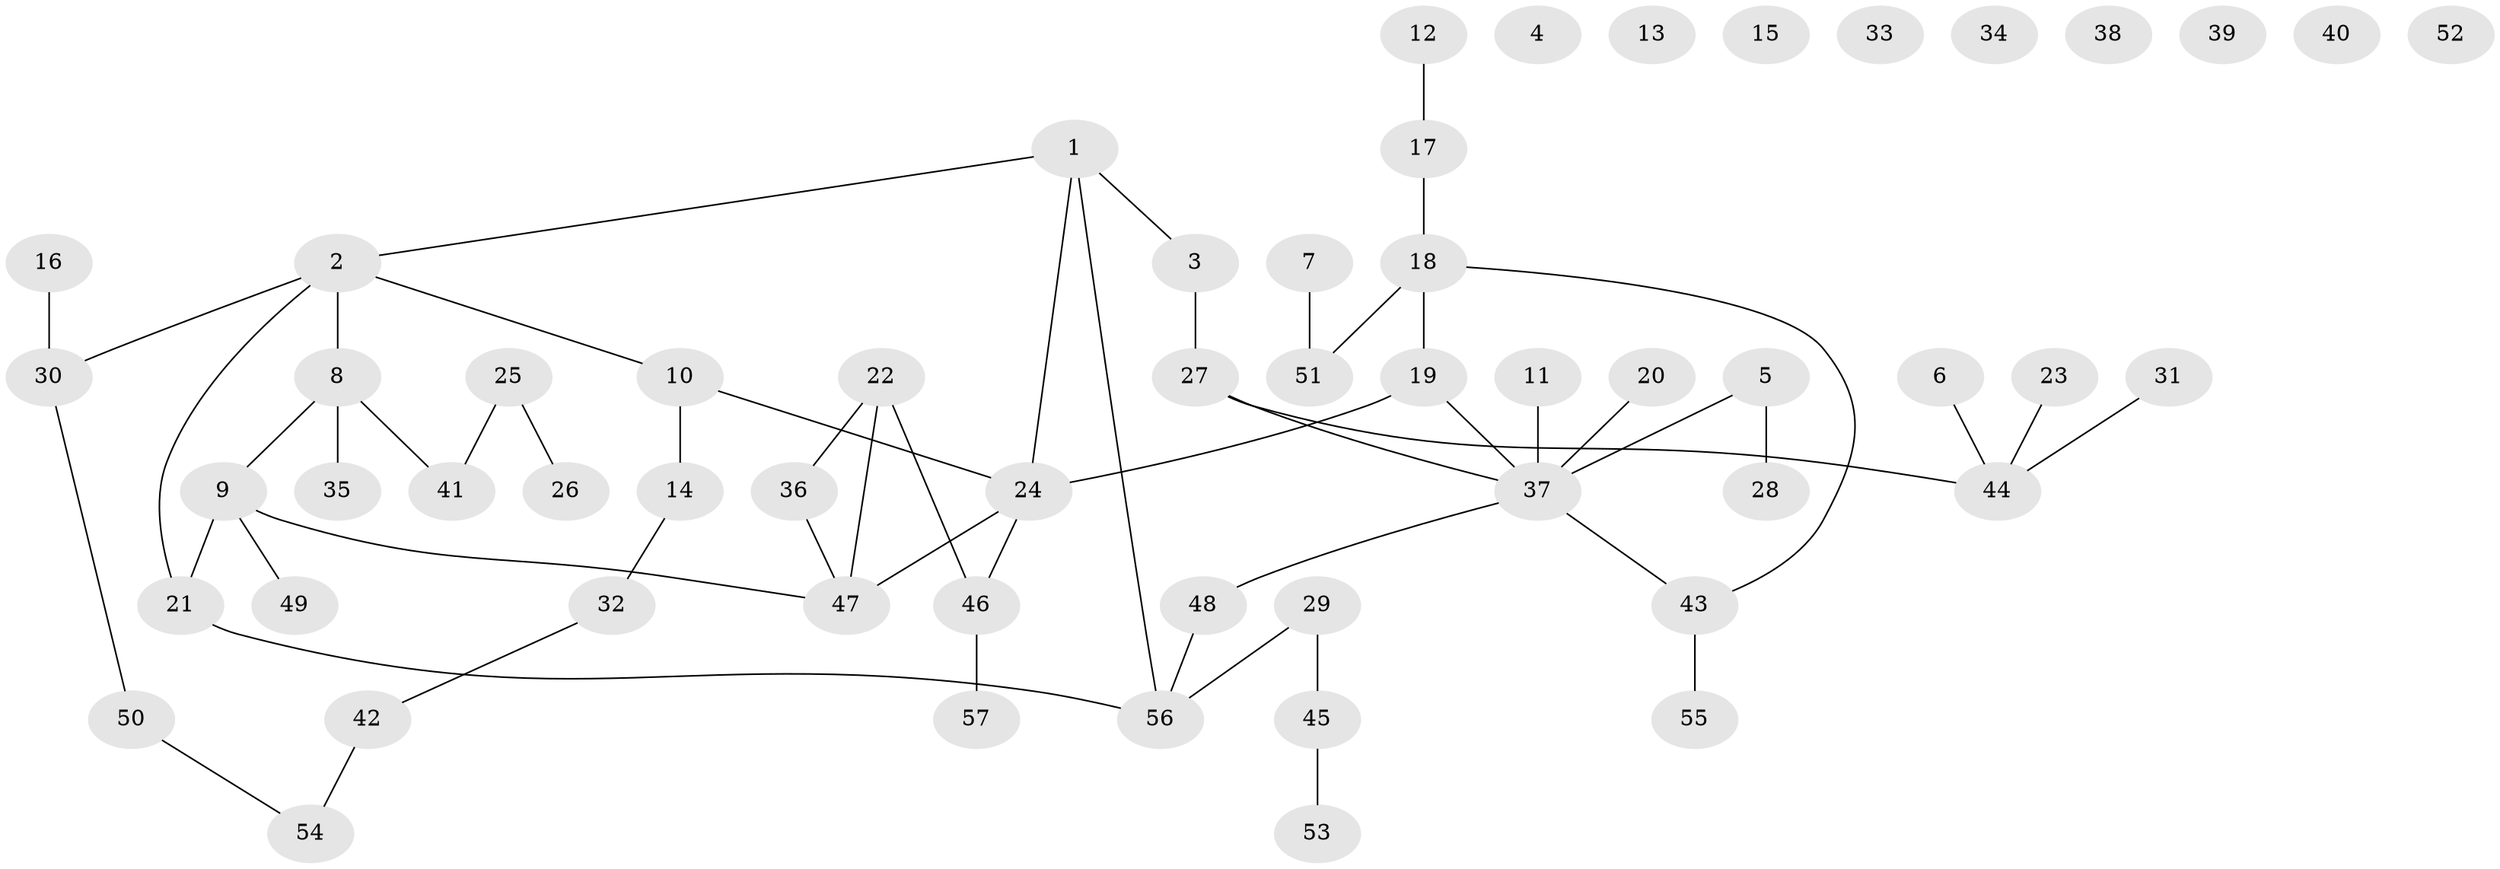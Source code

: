 // coarse degree distribution, {6: 0.05128205128205128, 3: 0.1282051282051282, 0: 0.23076923076923078, 1: 0.3076923076923077, 4: 0.10256410256410256, 2: 0.15384615384615385, 7: 0.02564102564102564}
// Generated by graph-tools (version 1.1) at 2025/41/03/06/25 10:41:20]
// undirected, 57 vertices, 57 edges
graph export_dot {
graph [start="1"]
  node [color=gray90,style=filled];
  1;
  2;
  3;
  4;
  5;
  6;
  7;
  8;
  9;
  10;
  11;
  12;
  13;
  14;
  15;
  16;
  17;
  18;
  19;
  20;
  21;
  22;
  23;
  24;
  25;
  26;
  27;
  28;
  29;
  30;
  31;
  32;
  33;
  34;
  35;
  36;
  37;
  38;
  39;
  40;
  41;
  42;
  43;
  44;
  45;
  46;
  47;
  48;
  49;
  50;
  51;
  52;
  53;
  54;
  55;
  56;
  57;
  1 -- 2;
  1 -- 3;
  1 -- 24;
  1 -- 56;
  2 -- 8;
  2 -- 10;
  2 -- 21;
  2 -- 30;
  3 -- 27;
  5 -- 28;
  5 -- 37;
  6 -- 44;
  7 -- 51;
  8 -- 9;
  8 -- 35;
  8 -- 41;
  9 -- 21;
  9 -- 47;
  9 -- 49;
  10 -- 14;
  10 -- 24;
  11 -- 37;
  12 -- 17;
  14 -- 32;
  16 -- 30;
  17 -- 18;
  18 -- 19;
  18 -- 43;
  18 -- 51;
  19 -- 24;
  19 -- 37;
  20 -- 37;
  21 -- 56;
  22 -- 36;
  22 -- 46;
  22 -- 47;
  23 -- 44;
  24 -- 46;
  24 -- 47;
  25 -- 26;
  25 -- 41;
  27 -- 37;
  27 -- 44;
  29 -- 45;
  29 -- 56;
  30 -- 50;
  31 -- 44;
  32 -- 42;
  36 -- 47;
  37 -- 43;
  37 -- 48;
  42 -- 54;
  43 -- 55;
  45 -- 53;
  46 -- 57;
  48 -- 56;
  50 -- 54;
}
